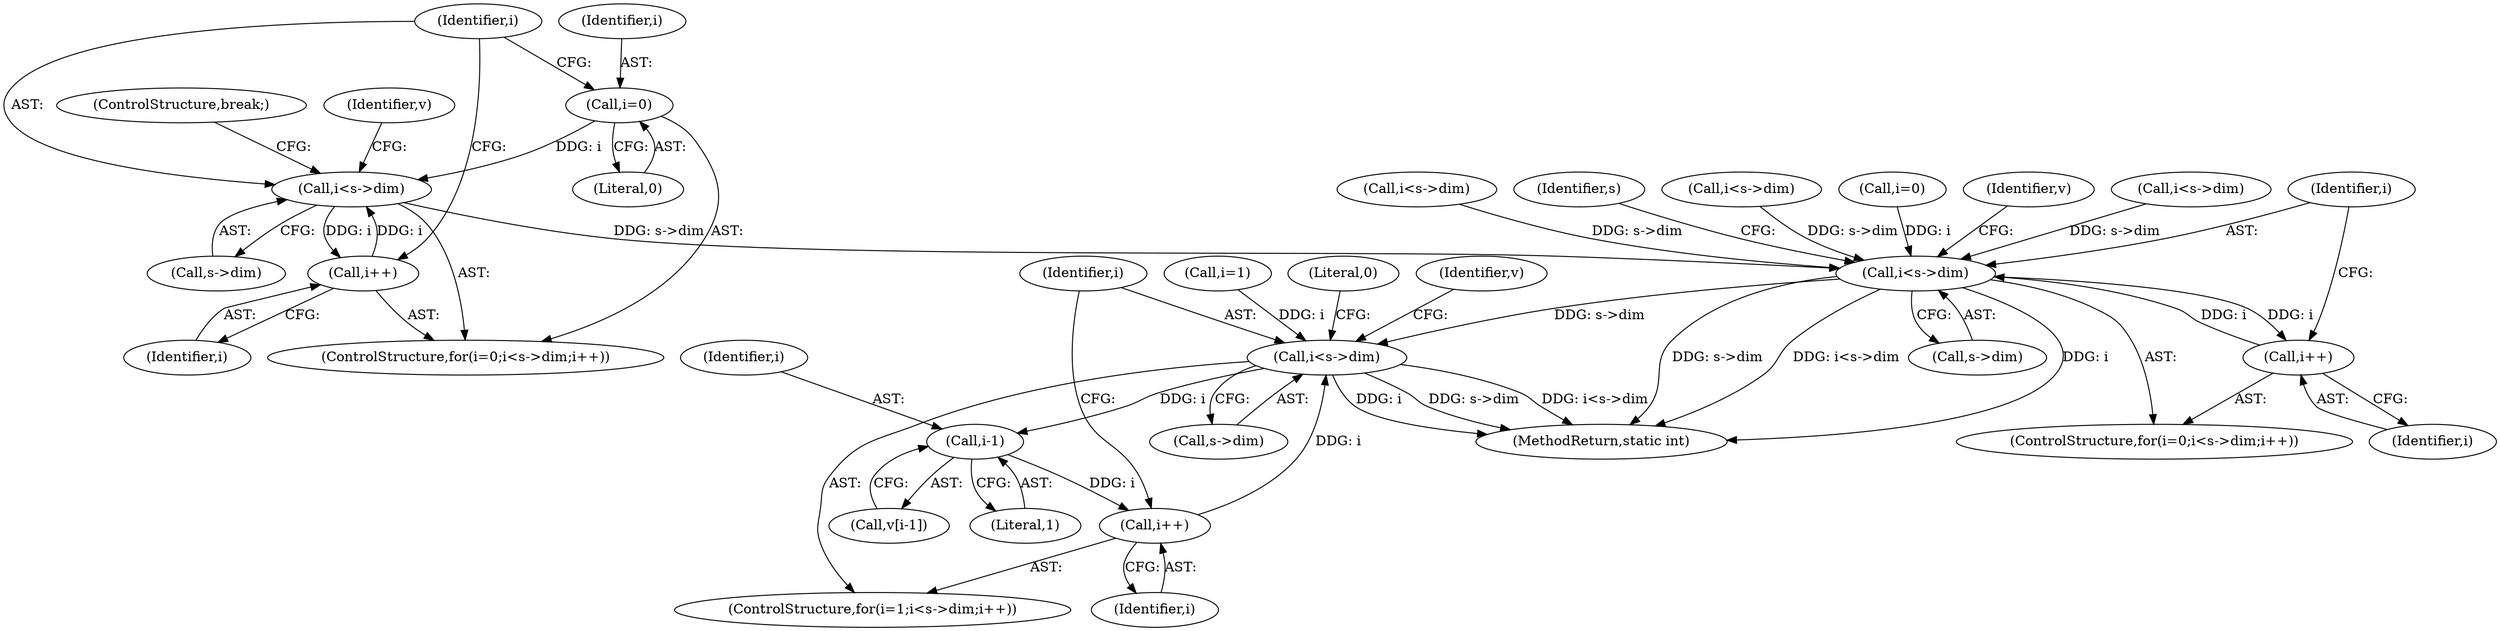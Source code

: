 digraph "1_Android_eeb4e45d5683f88488c083ecf142dc89bc3f0b47_1@pointer" {
"1000257" [label="(Call,i<s->dim)"];
"1000254" [label="(Call,i=0)"];
"1000262" [label="(Call,i++)"];
"1000257" [label="(Call,i<s->dim)"];
"1000362" [label="(Call,i<s->dim)"];
"1000367" [label="(Call,i++)"];
"1000390" [label="(Call,i<s->dim)"];
"1000403" [label="(Call,i-1)"];
"1000395" [label="(Call,i++)"];
"1000396" [label="(Identifier,i)"];
"1000384" [label="(Identifier,s)"];
"1000404" [label="(Identifier,i)"];
"1000391" [label="(Identifier,i)"];
"1000259" [label="(Call,s->dim)"];
"1000363" [label="(Identifier,i)"];
"1000183" [label="(Call,i<s->dim)"];
"1000408" [label="(MethodReturn,static int)"];
"1000387" [label="(Call,i=1)"];
"1000405" [label="(Literal,1)"];
"1000386" [label="(ControlStructure,for(i=1;i<s->dim;i++))"];
"1000253" [label="(ControlStructure,for(i=0;i<s->dim;i++))"];
"1000359" [label="(Call,i=0)"];
"1000395" [label="(Call,i++)"];
"1000266" [label="(Identifier,v)"];
"1000258" [label="(Identifier,i)"];
"1000257" [label="(Call,i<s->dim)"];
"1000254" [label="(Call,i=0)"];
"1000401" [label="(Call,v[i-1])"];
"1000407" [label="(Literal,0)"];
"1000371" [label="(Identifier,v)"];
"1000367" [label="(Call,i++)"];
"1000364" [label="(Call,s->dim)"];
"1000263" [label="(Identifier,i)"];
"1000368" [label="(Identifier,i)"];
"1000295" [label="(ControlStructure,break;)"];
"1000392" [label="(Call,s->dim)"];
"1000399" [label="(Identifier,v)"];
"1000390" [label="(Call,i<s->dim)"];
"1000403" [label="(Call,i-1)"];
"1000255" [label="(Identifier,i)"];
"1000256" [label="(Literal,0)"];
"1000146" [label="(Call,i<s->dim)"];
"1000279" [label="(Call,i<s->dim)"];
"1000262" [label="(Call,i++)"];
"1000362" [label="(Call,i<s->dim)"];
"1000358" [label="(ControlStructure,for(i=0;i<s->dim;i++))"];
"1000257" -> "1000253"  [label="AST: "];
"1000257" -> "1000259"  [label="CFG: "];
"1000258" -> "1000257"  [label="AST: "];
"1000259" -> "1000257"  [label="AST: "];
"1000266" -> "1000257"  [label="CFG: "];
"1000295" -> "1000257"  [label="CFG: "];
"1000254" -> "1000257"  [label="DDG: i"];
"1000262" -> "1000257"  [label="DDG: i"];
"1000257" -> "1000262"  [label="DDG: i"];
"1000257" -> "1000362"  [label="DDG: s->dim"];
"1000254" -> "1000253"  [label="AST: "];
"1000254" -> "1000256"  [label="CFG: "];
"1000255" -> "1000254"  [label="AST: "];
"1000256" -> "1000254"  [label="AST: "];
"1000258" -> "1000254"  [label="CFG: "];
"1000262" -> "1000253"  [label="AST: "];
"1000262" -> "1000263"  [label="CFG: "];
"1000263" -> "1000262"  [label="AST: "];
"1000258" -> "1000262"  [label="CFG: "];
"1000362" -> "1000358"  [label="AST: "];
"1000362" -> "1000364"  [label="CFG: "];
"1000363" -> "1000362"  [label="AST: "];
"1000364" -> "1000362"  [label="AST: "];
"1000371" -> "1000362"  [label="CFG: "];
"1000384" -> "1000362"  [label="CFG: "];
"1000362" -> "1000408"  [label="DDG: s->dim"];
"1000362" -> "1000408"  [label="DDG: i<s->dim"];
"1000362" -> "1000408"  [label="DDG: i"];
"1000367" -> "1000362"  [label="DDG: i"];
"1000359" -> "1000362"  [label="DDG: i"];
"1000183" -> "1000362"  [label="DDG: s->dim"];
"1000146" -> "1000362"  [label="DDG: s->dim"];
"1000279" -> "1000362"  [label="DDG: s->dim"];
"1000362" -> "1000367"  [label="DDG: i"];
"1000362" -> "1000390"  [label="DDG: s->dim"];
"1000367" -> "1000358"  [label="AST: "];
"1000367" -> "1000368"  [label="CFG: "];
"1000368" -> "1000367"  [label="AST: "];
"1000363" -> "1000367"  [label="CFG: "];
"1000390" -> "1000386"  [label="AST: "];
"1000390" -> "1000392"  [label="CFG: "];
"1000391" -> "1000390"  [label="AST: "];
"1000392" -> "1000390"  [label="AST: "];
"1000399" -> "1000390"  [label="CFG: "];
"1000407" -> "1000390"  [label="CFG: "];
"1000390" -> "1000408"  [label="DDG: s->dim"];
"1000390" -> "1000408"  [label="DDG: i<s->dim"];
"1000390" -> "1000408"  [label="DDG: i"];
"1000395" -> "1000390"  [label="DDG: i"];
"1000387" -> "1000390"  [label="DDG: i"];
"1000390" -> "1000403"  [label="DDG: i"];
"1000403" -> "1000401"  [label="AST: "];
"1000403" -> "1000405"  [label="CFG: "];
"1000404" -> "1000403"  [label="AST: "];
"1000405" -> "1000403"  [label="AST: "];
"1000401" -> "1000403"  [label="CFG: "];
"1000403" -> "1000395"  [label="DDG: i"];
"1000395" -> "1000386"  [label="AST: "];
"1000395" -> "1000396"  [label="CFG: "];
"1000396" -> "1000395"  [label="AST: "];
"1000391" -> "1000395"  [label="CFG: "];
}
